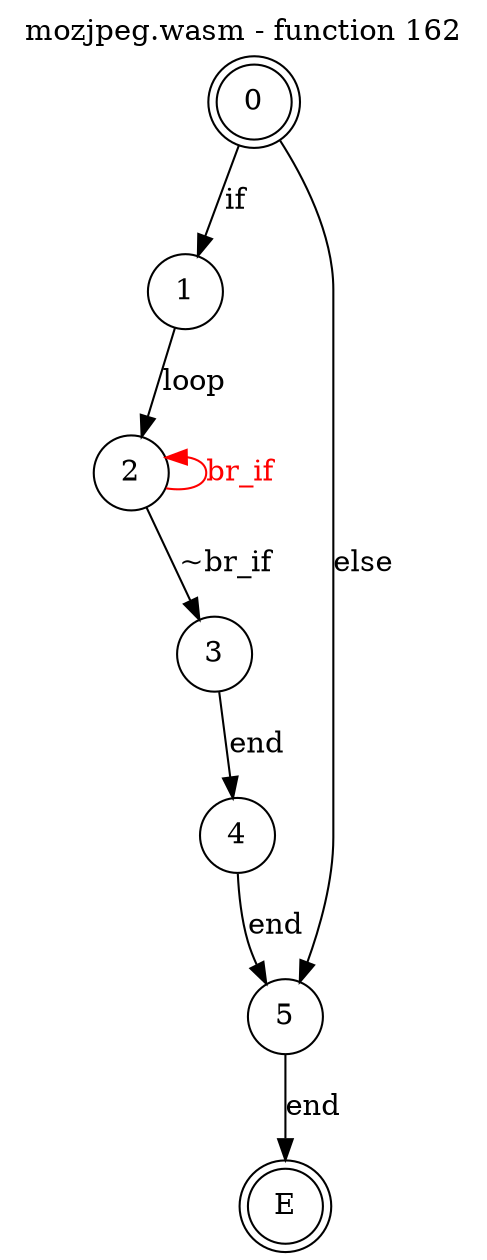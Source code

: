 digraph finite_state_machine {
    label = "mozjpeg.wasm - function 162"
    labelloc =  t
    labelfontsize = 16
    labelfontcolor = black
    labelfontname = "Helvetica"
    node [shape = doublecircle]; 0 E ;
    node [shape = circle];
    0 -> 1[label="if"];
    0 -> 5[label="else"];
    1 -> 2[label="loop"];
    2 -> 3[label="~br_if"];
    2 -> 2[color="red" dir=back fontcolor="red" label="br_if"];
    3 -> 4[label="end"];
    4 -> 5[label="end"];
    5 -> E[label="end"];
}
